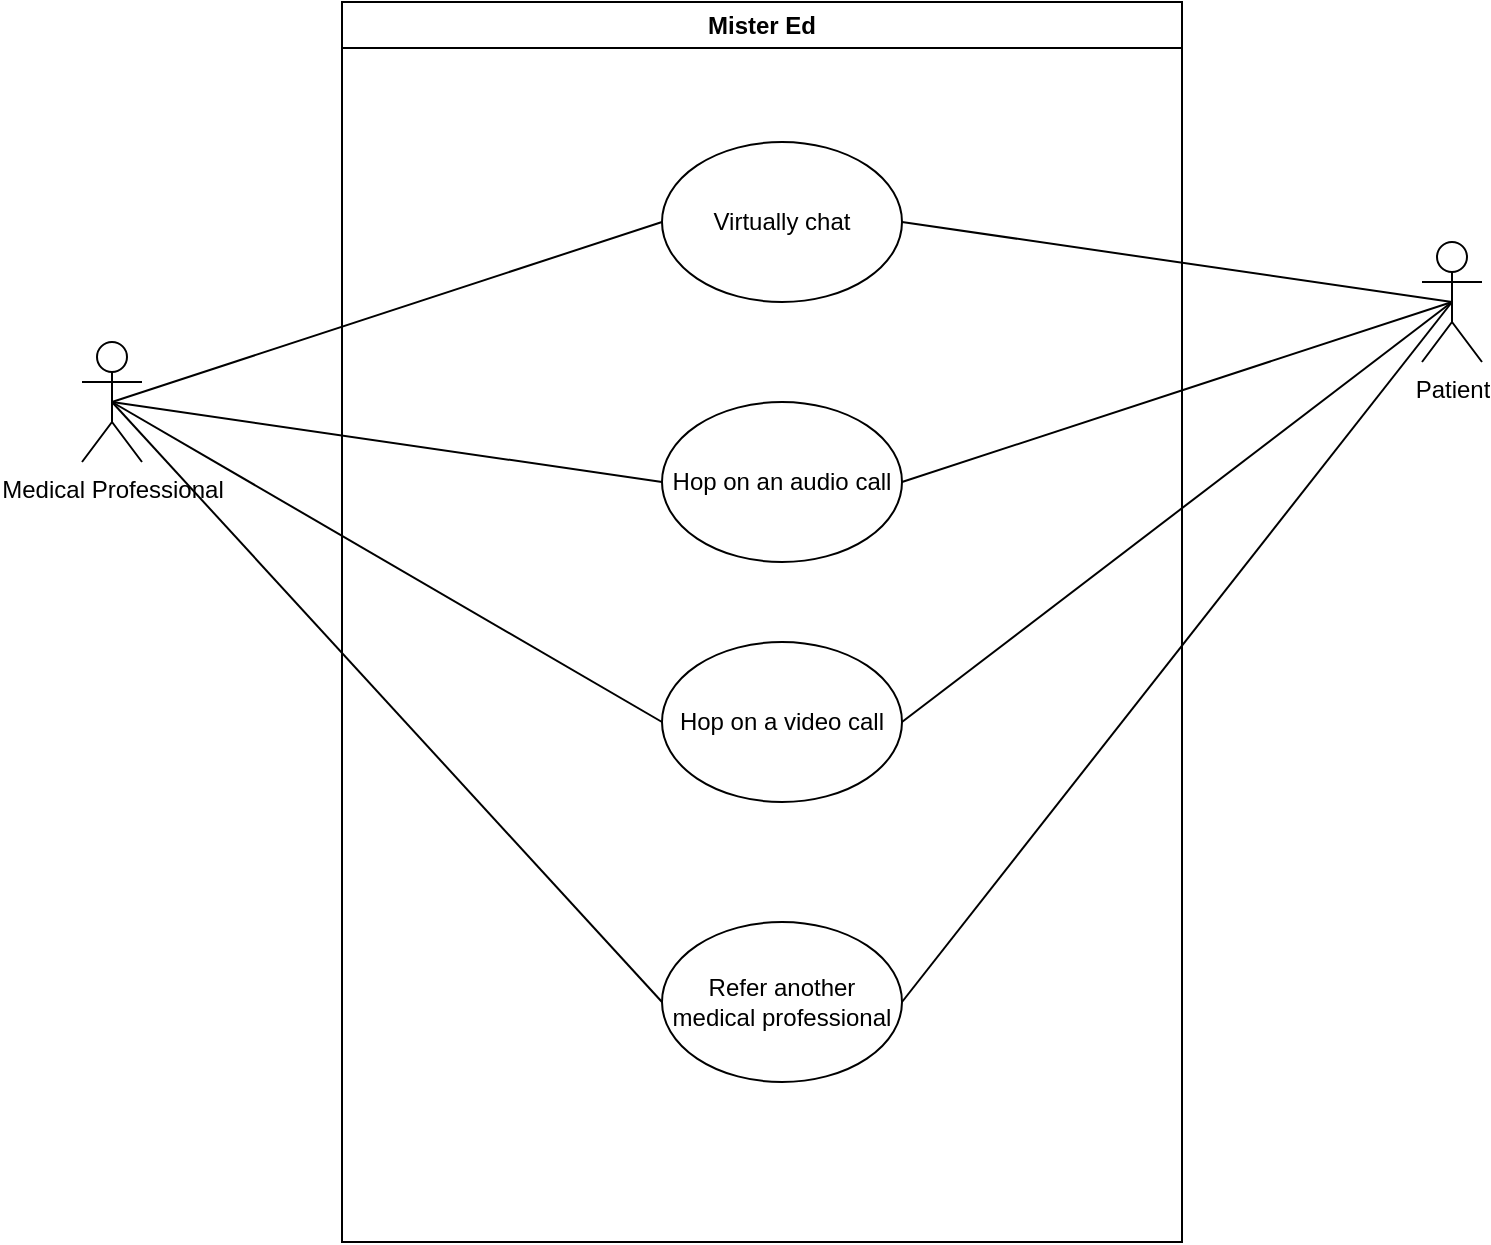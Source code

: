 <mxfile version="21.8.0" type="github">
  <diagram name="Page-1" id="UkipozlrH0DB8UZKIENJ">
    <mxGraphModel dx="1226" dy="669" grid="1" gridSize="10" guides="1" tooltips="1" connect="1" arrows="1" fold="1" page="1" pageScale="1" pageWidth="850" pageHeight="1100" math="0" shadow="0">
      <root>
        <mxCell id="0" />
        <mxCell id="1" parent="0" />
        <mxCell id="yUrr-B10-B2RNWbAjEyt-1" value="&lt;div&gt;Medical Professional&lt;/div&gt;" style="shape=umlActor;verticalLabelPosition=bottom;verticalAlign=top;html=1;outlineConnect=0;" parent="1" vertex="1">
          <mxGeometry x="60" y="220" width="30" height="60" as="geometry" />
        </mxCell>
        <mxCell id="yUrr-B10-B2RNWbAjEyt-5" value="Mister Ed" style="swimlane;whiteSpace=wrap;html=1;" parent="1" vertex="1">
          <mxGeometry x="190" y="50" width="420" height="620" as="geometry">
            <mxRectangle x="340" y="60" width="230" height="30" as="alternateBounds" />
          </mxGeometry>
        </mxCell>
        <mxCell id="Q2dVFYLfbM2b8MCiQ_0M-3" value="Hop on a video call" style="ellipse;whiteSpace=wrap;html=1;" parent="yUrr-B10-B2RNWbAjEyt-5" vertex="1">
          <mxGeometry x="160" y="320" width="120" height="80" as="geometry" />
        </mxCell>
        <mxCell id="Q2dVFYLfbM2b8MCiQ_0M-5" value="Virtually chat" style="ellipse;whiteSpace=wrap;html=1;" parent="yUrr-B10-B2RNWbAjEyt-5" vertex="1">
          <mxGeometry x="160" y="70" width="120" height="80" as="geometry" />
        </mxCell>
        <mxCell id="Q2dVFYLfbM2b8MCiQ_0M-6" value="Refer another medical professional" style="ellipse;whiteSpace=wrap;html=1;" parent="yUrr-B10-B2RNWbAjEyt-5" vertex="1">
          <mxGeometry x="160" y="460" width="120" height="80" as="geometry" />
        </mxCell>
        <mxCell id="Q2dVFYLfbM2b8MCiQ_0M-4" value="Hop on an audio call" style="ellipse;whiteSpace=wrap;html=1;" parent="yUrr-B10-B2RNWbAjEyt-5" vertex="1">
          <mxGeometry x="160" y="200" width="120" height="80" as="geometry" />
        </mxCell>
        <mxCell id="yUrr-B10-B2RNWbAjEyt-8" value="Patient" style="shape=umlActor;verticalLabelPosition=bottom;verticalAlign=top;html=1;outlineConnect=0;" parent="1" vertex="1">
          <mxGeometry x="730" y="170" width="30" height="60" as="geometry" />
        </mxCell>
        <mxCell id="Q2dVFYLfbM2b8MCiQ_0M-9" value="" style="endArrow=none;html=1;rounded=0;exitX=0.5;exitY=0.5;exitDx=0;exitDy=0;exitPerimeter=0;entryX=0;entryY=0.5;entryDx=0;entryDy=0;" parent="1" source="yUrr-B10-B2RNWbAjEyt-1" target="Q2dVFYLfbM2b8MCiQ_0M-3" edge="1">
          <mxGeometry width="50" height="50" relative="1" as="geometry">
            <mxPoint x="125" y="170" as="sourcePoint" />
            <mxPoint x="290" y="140" as="targetPoint" />
          </mxGeometry>
        </mxCell>
        <mxCell id="Q2dVFYLfbM2b8MCiQ_0M-10" value="" style="endArrow=none;html=1;rounded=0;exitX=0.5;exitY=0.5;exitDx=0;exitDy=0;exitPerimeter=0;entryX=0;entryY=0.5;entryDx=0;entryDy=0;" parent="1" source="yUrr-B10-B2RNWbAjEyt-1" target="Q2dVFYLfbM2b8MCiQ_0M-5" edge="1">
          <mxGeometry width="50" height="50" relative="1" as="geometry">
            <mxPoint x="80" y="360" as="sourcePoint" />
            <mxPoint x="245" y="330" as="targetPoint" />
          </mxGeometry>
        </mxCell>
        <mxCell id="Q2dVFYLfbM2b8MCiQ_0M-11" value="" style="endArrow=none;html=1;rounded=0;entryX=0;entryY=0.5;entryDx=0;entryDy=0;exitX=0.5;exitY=0.5;exitDx=0;exitDy=0;exitPerimeter=0;" parent="1" source="yUrr-B10-B2RNWbAjEyt-1" target="Q2dVFYLfbM2b8MCiQ_0M-6" edge="1">
          <mxGeometry width="50" height="50" relative="1" as="geometry">
            <mxPoint x="70" y="260" as="sourcePoint" />
            <mxPoint x="210" y="580.0" as="targetPoint" />
          </mxGeometry>
        </mxCell>
        <mxCell id="Q2dVFYLfbM2b8MCiQ_0M-13" value="" style="endArrow=none;html=1;rounded=0;exitX=0.5;exitY=0.5;exitDx=0;exitDy=0;exitPerimeter=0;entryX=0;entryY=0.5;entryDx=0;entryDy=0;" parent="1" source="yUrr-B10-B2RNWbAjEyt-1" target="Q2dVFYLfbM2b8MCiQ_0M-4" edge="1">
          <mxGeometry width="50" height="50" relative="1" as="geometry">
            <mxPoint x="125" y="169" as="sourcePoint" />
            <mxPoint x="420" y="299" as="targetPoint" />
          </mxGeometry>
        </mxCell>
        <mxCell id="Q2dVFYLfbM2b8MCiQ_0M-14" value="" style="endArrow=none;html=1;rounded=0;exitX=1;exitY=0.5;exitDx=0;exitDy=0;entryX=0.5;entryY=0.5;entryDx=0;entryDy=0;entryPerimeter=0;" parent="1" source="Q2dVFYLfbM2b8MCiQ_0M-4" target="yUrr-B10-B2RNWbAjEyt-8" edge="1">
          <mxGeometry width="50" height="50" relative="1" as="geometry">
            <mxPoint x="135" y="180" as="sourcePoint" />
            <mxPoint x="440" y="202" as="targetPoint" />
          </mxGeometry>
        </mxCell>
        <mxCell id="Q2dVFYLfbM2b8MCiQ_0M-15" value="" style="endArrow=none;html=1;rounded=0;exitX=1;exitY=0.5;exitDx=0;exitDy=0;entryX=0.5;entryY=0.5;entryDx=0;entryDy=0;entryPerimeter=0;" parent="1" source="Q2dVFYLfbM2b8MCiQ_0M-5" target="yUrr-B10-B2RNWbAjEyt-8" edge="1">
          <mxGeometry width="50" height="50" relative="1" as="geometry">
            <mxPoint x="600" y="260" as="sourcePoint" />
            <mxPoint x="905" y="282" as="targetPoint" />
          </mxGeometry>
        </mxCell>
        <mxCell id="VV_hL4uB2kg3bJqT3y_i-1" value="" style="endArrow=none;html=1;rounded=0;exitX=1;exitY=0.5;exitDx=0;exitDy=0;entryX=0.5;entryY=0.5;entryDx=0;entryDy=0;entryPerimeter=0;" parent="1" source="Q2dVFYLfbM2b8MCiQ_0M-6" target="yUrr-B10-B2RNWbAjEyt-8" edge="1">
          <mxGeometry width="50" height="50" relative="1" as="geometry">
            <mxPoint x="578" y="360" as="sourcePoint" />
            <mxPoint x="735" y="170" as="targetPoint" />
          </mxGeometry>
        </mxCell>
        <mxCell id="mtuvxemqq4cfWChCKptb-8" value="" style="endArrow=none;html=1;rounded=0;exitX=1;exitY=0.5;exitDx=0;exitDy=0;entryX=0.5;entryY=0.5;entryDx=0;entryDy=0;entryPerimeter=0;" edge="1" parent="1" source="Q2dVFYLfbM2b8MCiQ_0M-3" target="yUrr-B10-B2RNWbAjEyt-8">
          <mxGeometry width="50" height="50" relative="1" as="geometry">
            <mxPoint x="460" y="470" as="sourcePoint" />
            <mxPoint x="735" y="120" as="targetPoint" />
          </mxGeometry>
        </mxCell>
      </root>
    </mxGraphModel>
  </diagram>
</mxfile>
